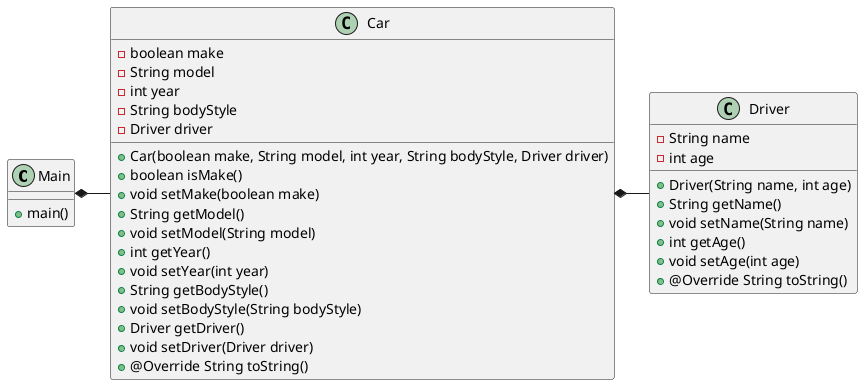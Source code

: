@startuml
'https://plantuml.com/object-diagram

class Main {
    +main()
}

class Car {
    -boolean make
    -String model
    -int year
    -String bodyStyle
    -Driver driver

    +Car(boolean make, String model, int year, String bodyStyle, Driver driver)
    +boolean isMake()
    +void setMake(boolean make)
    +String getModel()
    +void setModel(String model)
    +int getYear()
    +void setYear(int year)
    +String getBodyStyle()
    +void setBodyStyle(String bodyStyle)
    +Driver getDriver()
    +void setDriver(Driver driver)
    +@Override String toString()
}
class Driver {
    -String name
    -int age

    +Driver(String name, int age)
    +String getName()
    +void setName(String name)
    +int getAge()
    +void setAge(int age)
    +@Override String toString()
}

Main *- Car
Car *- Driver

@enduml
